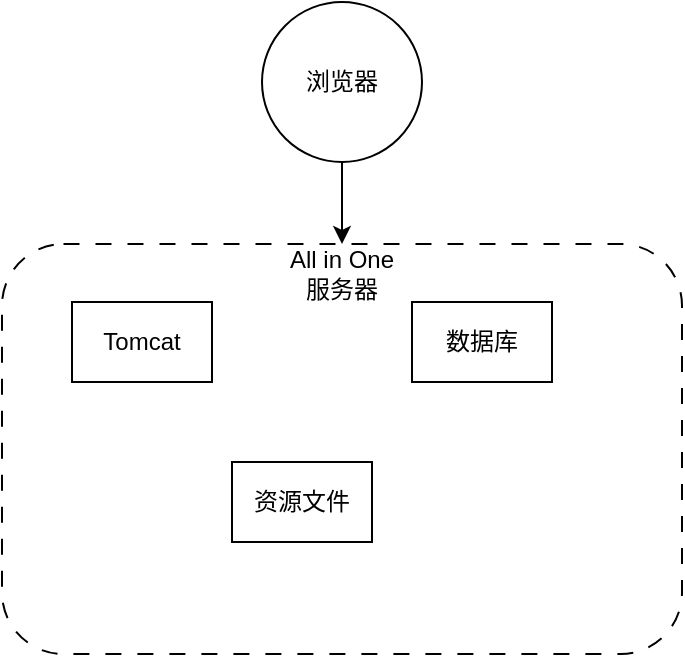 <mxfile version="24.0.1" type="github">
  <diagram name="第 1 页" id="vJ1N73LC9CKn2U2WhWwq">
    <mxGraphModel dx="954" dy="670" grid="1" gridSize="10" guides="1" tooltips="1" connect="1" arrows="1" fold="1" page="1" pageScale="1" pageWidth="1169" pageHeight="827" math="0" shadow="0">
      <root>
        <mxCell id="0" />
        <mxCell id="1" parent="0" />
        <mxCell id="AeBjJcqwquBcXmoqHb0v-6" style="edgeStyle=orthogonalEdgeStyle;rounded=0;orthogonalLoop=1;jettySize=auto;html=1;exitX=0.5;exitY=1;exitDx=0;exitDy=0;" edge="1" parent="1" source="AeBjJcqwquBcXmoqHb0v-1" target="AeBjJcqwquBcXmoqHb0v-5">
          <mxGeometry relative="1" as="geometry" />
        </mxCell>
        <mxCell id="AeBjJcqwquBcXmoqHb0v-1" value="浏览器" style="ellipse;whiteSpace=wrap;html=1;aspect=fixed;" vertex="1" parent="1">
          <mxGeometry x="310" y="100" width="80" height="80" as="geometry" />
        </mxCell>
        <mxCell id="AeBjJcqwquBcXmoqHb0v-5" value="" style="rounded=1;whiteSpace=wrap;html=1;dashed=1;dashPattern=8 8;" vertex="1" parent="1">
          <mxGeometry x="180" y="221" width="340" height="205" as="geometry" />
        </mxCell>
        <mxCell id="AeBjJcqwquBcXmoqHb0v-7" value="Tomcat" style="rounded=0;whiteSpace=wrap;html=1;" vertex="1" parent="1">
          <mxGeometry x="215" y="250" width="70" height="40" as="geometry" />
        </mxCell>
        <mxCell id="AeBjJcqwquBcXmoqHb0v-8" value="资源文件" style="rounded=0;whiteSpace=wrap;html=1;" vertex="1" parent="1">
          <mxGeometry x="295" y="330" width="70" height="40" as="geometry" />
        </mxCell>
        <mxCell id="AeBjJcqwquBcXmoqHb0v-9" value="数据库" style="rounded=0;whiteSpace=wrap;html=1;" vertex="1" parent="1">
          <mxGeometry x="385" y="250" width="70" height="40" as="geometry" />
        </mxCell>
        <mxCell id="AeBjJcqwquBcXmoqHb0v-10" value="All in One 服务器" style="text;html=1;align=center;verticalAlign=middle;whiteSpace=wrap;rounded=0;" vertex="1" parent="1">
          <mxGeometry x="320" y="221" width="60" height="30" as="geometry" />
        </mxCell>
      </root>
    </mxGraphModel>
  </diagram>
</mxfile>
